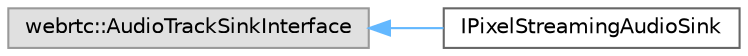 digraph "Graphical Class Hierarchy"
{
 // INTERACTIVE_SVG=YES
 // LATEX_PDF_SIZE
  bgcolor="transparent";
  edge [fontname=Helvetica,fontsize=10,labelfontname=Helvetica,labelfontsize=10];
  node [fontname=Helvetica,fontsize=10,shape=box,height=0.2,width=0.4];
  rankdir="LR";
  Node0 [id="Node000000",label="webrtc::AudioTrackSinkInterface",height=0.2,width=0.4,color="grey60", fillcolor="#E0E0E0", style="filled",tooltip=" "];
  Node0 -> Node1 [id="edge9873_Node000000_Node000001",dir="back",color="steelblue1",style="solid",tooltip=" "];
  Node1 [id="Node000001",label="IPixelStreamingAudioSink",height=0.2,width=0.4,color="grey40", fillcolor="white", style="filled",URL="$d5/da3/classIPixelStreamingAudioSink.html",tooltip=" "];
}
